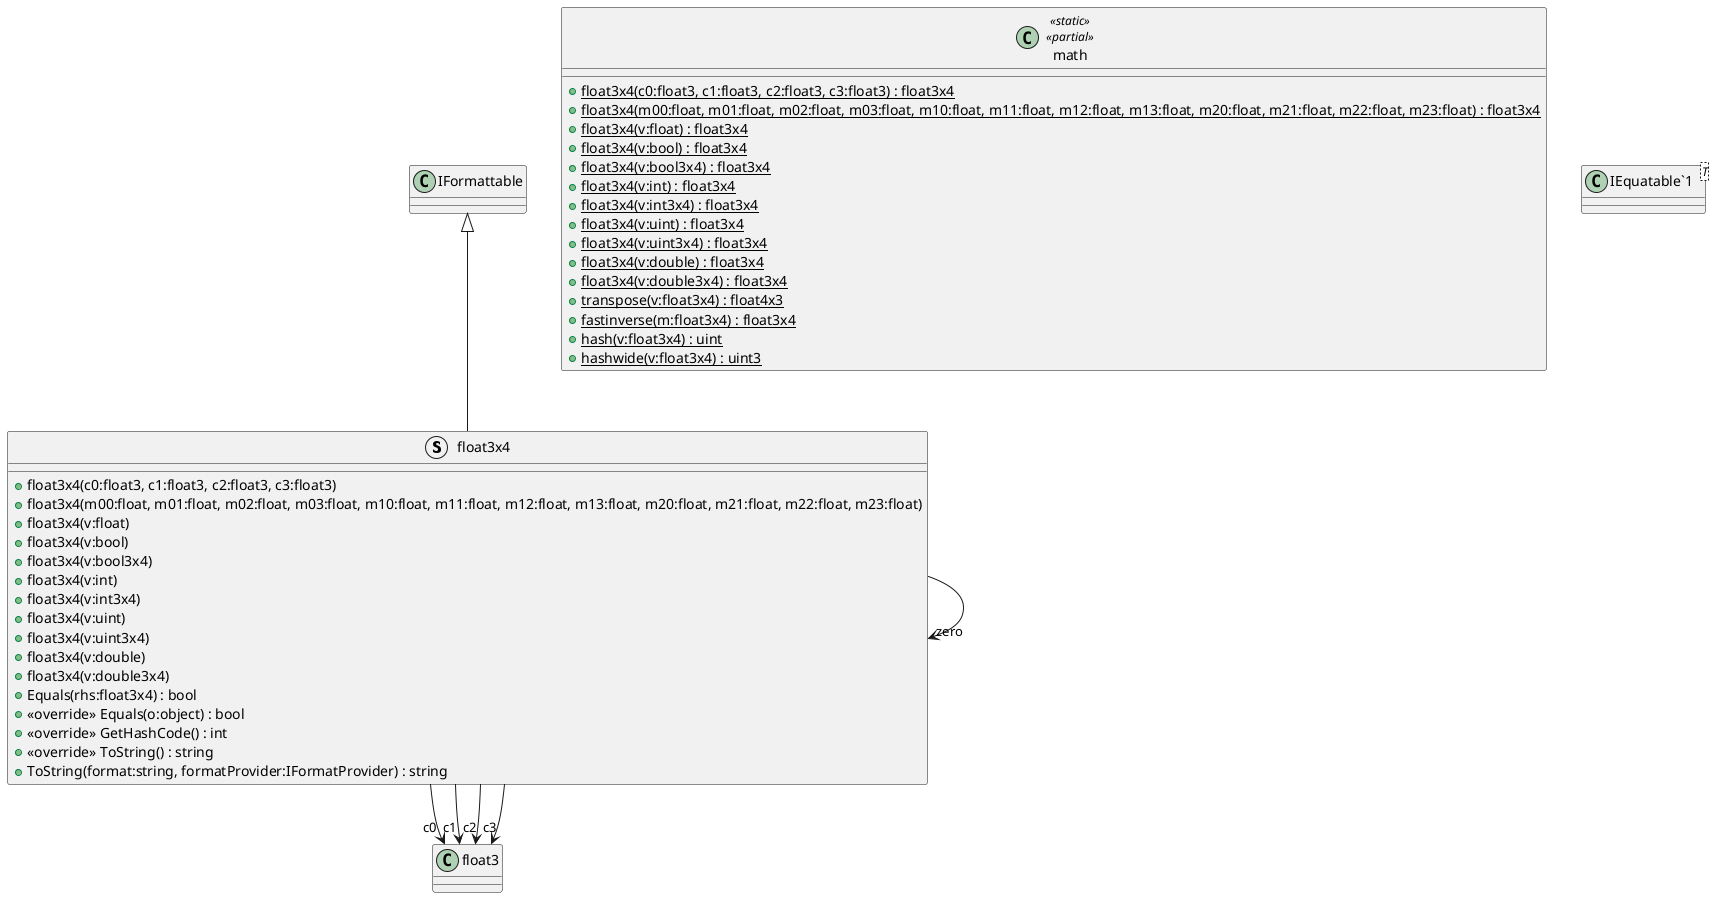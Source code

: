 @startuml
struct float3x4 {
    + float3x4(c0:float3, c1:float3, c2:float3, c3:float3)
    + float3x4(m00:float, m01:float, m02:float, m03:float, m10:float, m11:float, m12:float, m13:float, m20:float, m21:float, m22:float, m23:float)
    + float3x4(v:float)
    + float3x4(v:bool)
    + float3x4(v:bool3x4)
    + float3x4(v:int)
    + float3x4(v:int3x4)
    + float3x4(v:uint)
    + float3x4(v:uint3x4)
    + float3x4(v:double)
    + float3x4(v:double3x4)
    + Equals(rhs:float3x4) : bool
    + <<override>> Equals(o:object) : bool
    + <<override>> GetHashCode() : int
    + <<override>> ToString() : string
    + ToString(format:string, formatProvider:IFormatProvider) : string
}
class math <<static>> <<partial>> {
    + {static} float3x4(c0:float3, c1:float3, c2:float3, c3:float3) : float3x4
    + {static} float3x4(m00:float, m01:float, m02:float, m03:float, m10:float, m11:float, m12:float, m13:float, m20:float, m21:float, m22:float, m23:float) : float3x4
    + {static} float3x4(v:float) : float3x4
    + {static} float3x4(v:bool) : float3x4
    + {static} float3x4(v:bool3x4) : float3x4
    + {static} float3x4(v:int) : float3x4
    + {static} float3x4(v:int3x4) : float3x4
    + {static} float3x4(v:uint) : float3x4
    + {static} float3x4(v:uint3x4) : float3x4
    + {static} float3x4(v:double) : float3x4
    + {static} float3x4(v:double3x4) : float3x4
    + {static} transpose(v:float3x4) : float4x3
    + {static} fastinverse(m:float3x4) : float3x4
    + {static} hash(v:float3x4) : uint
    + {static} hashwide(v:float3x4) : uint3
}
class "IEquatable`1"<T> {
}
IFormattable <|-- float3x4
float3x4 --> "c0" float3
float3x4 --> "c1" float3
float3x4 --> "c2" float3
float3x4 --> "c3" float3
float3x4 --> "zero" float3x4
@enduml

